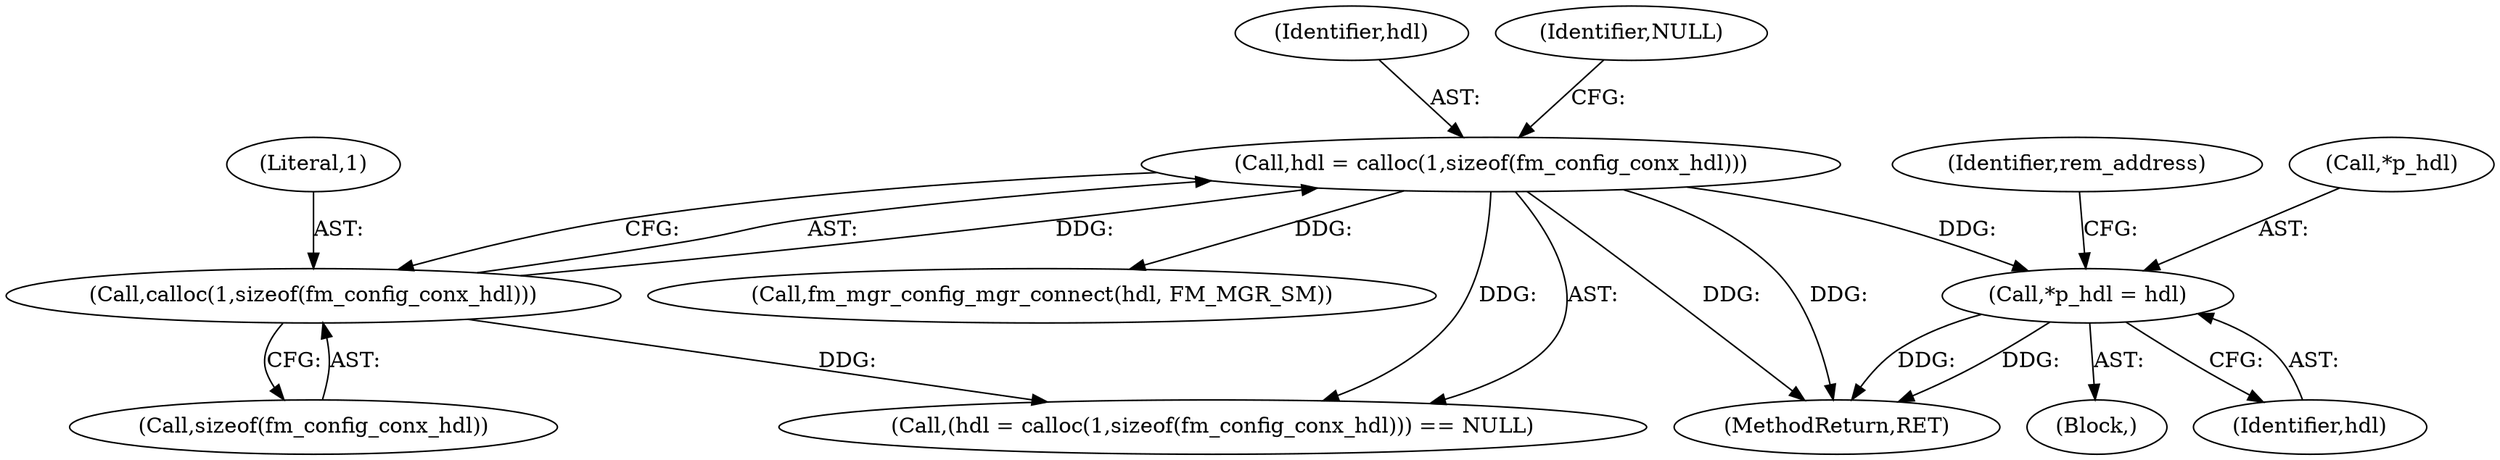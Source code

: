 digraph "0_opa-ff_c5759e7b76f5bf844be6c6641cc1b356bbc83869_2@pointer" {
"1000130" [label="(Call,*p_hdl = hdl)"];
"1000113" [label="(Call,hdl = calloc(1,sizeof(fm_config_conx_hdl)))"];
"1000115" [label="(Call,calloc(1,sizeof(fm_config_conx_hdl)))"];
"1000133" [label="(Identifier,hdl)"];
"1000116" [label="(Literal,1)"];
"1000114" [label="(Identifier,hdl)"];
"1000112" [label="(Call,(hdl = calloc(1,sizeof(fm_config_conx_hdl))) == NULL)"];
"1000117" [label="(Call,sizeof(fm_config_conx_hdl))"];
"1000180" [label="(MethodReturn,RET)"];
"1000105" [label="(Block,)"];
"1000146" [label="(Call,fm_mgr_config_mgr_connect(hdl, FM_MGR_SM))"];
"1000119" [label="(Identifier,NULL)"];
"1000113" [label="(Call,hdl = calloc(1,sizeof(fm_config_conx_hdl)))"];
"1000137" [label="(Identifier,rem_address)"];
"1000130" [label="(Call,*p_hdl = hdl)"];
"1000131" [label="(Call,*p_hdl)"];
"1000115" [label="(Call,calloc(1,sizeof(fm_config_conx_hdl)))"];
"1000130" -> "1000105"  [label="AST: "];
"1000130" -> "1000133"  [label="CFG: "];
"1000131" -> "1000130"  [label="AST: "];
"1000133" -> "1000130"  [label="AST: "];
"1000137" -> "1000130"  [label="CFG: "];
"1000130" -> "1000180"  [label="DDG: "];
"1000130" -> "1000180"  [label="DDG: "];
"1000113" -> "1000130"  [label="DDG: "];
"1000113" -> "1000112"  [label="AST: "];
"1000113" -> "1000115"  [label="CFG: "];
"1000114" -> "1000113"  [label="AST: "];
"1000115" -> "1000113"  [label="AST: "];
"1000119" -> "1000113"  [label="CFG: "];
"1000113" -> "1000180"  [label="DDG: "];
"1000113" -> "1000180"  [label="DDG: "];
"1000113" -> "1000112"  [label="DDG: "];
"1000115" -> "1000113"  [label="DDG: "];
"1000113" -> "1000146"  [label="DDG: "];
"1000115" -> "1000117"  [label="CFG: "];
"1000116" -> "1000115"  [label="AST: "];
"1000117" -> "1000115"  [label="AST: "];
"1000115" -> "1000112"  [label="DDG: "];
}
